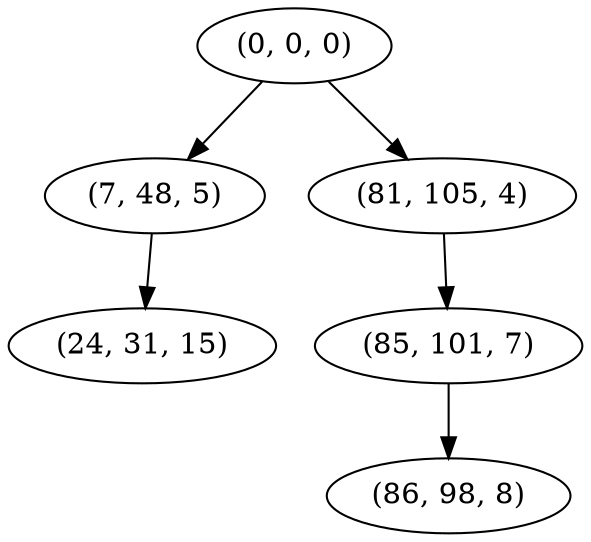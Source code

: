 digraph tree {
    "(0, 0, 0)";
    "(7, 48, 5)";
    "(24, 31, 15)";
    "(81, 105, 4)";
    "(85, 101, 7)";
    "(86, 98, 8)";
    "(0, 0, 0)" -> "(7, 48, 5)";
    "(0, 0, 0)" -> "(81, 105, 4)";
    "(7, 48, 5)" -> "(24, 31, 15)";
    "(81, 105, 4)" -> "(85, 101, 7)";
    "(85, 101, 7)" -> "(86, 98, 8)";
}

